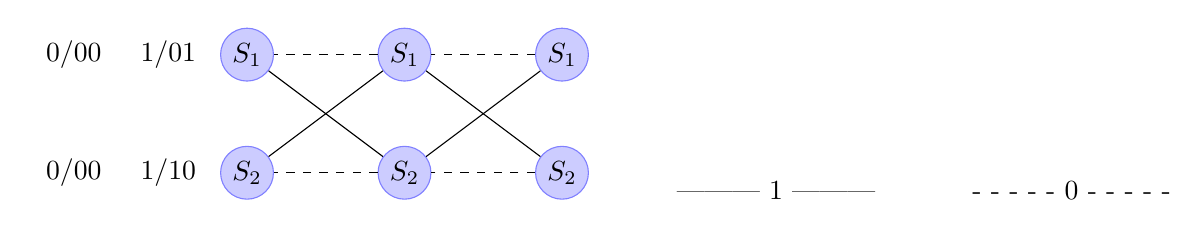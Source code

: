 %   TRELLIS PULSOS ALTERNOS

\tikzstyle{state}=[shape=circle,draw=blue!50,fill=blue!20,inner sep=2pt]
\def\desp{1.5}%
\begin{tikzpicture}[]
% 1st column
\draw (0,\desp) node[name=s1_1,state] {$S_1$} node[xshift=-2.2cm]{$0/00$}node[xshift=-1cm]{$1/01$};
\draw (0,0) node[name=s2_1,state] {$S_2$} node[xshift=-2.2cm]{$0/00$}node[xshift=-1cm]{$1/10$};
% 2nd column

\node[state] (s1_2) at (2,\desp) {$S_1$}
    edge[dashed] (s1_1)
    edge[thin] (s2_1);
\node[state] (s2_2) at (2,0) {$S_2$}
    edge[thin] (s1_1)
    edge[dashed] (s2_1);

% 3rd column

\node[state] (s1_3) at (4,\desp) {$S_1$}
    edge[dashed] (s1_2)
    edge[thin] (s2_2);
\node[state] (s2_3) at (4,0) {$S_2$}
    edge[thin] (s1_2)
    edge[dashed] (s2_2);
\end{tikzpicture}

\hspace{1cm}--------- $1$ ---------

\hspace{1cm} - - - - - $0$ - - - - -
